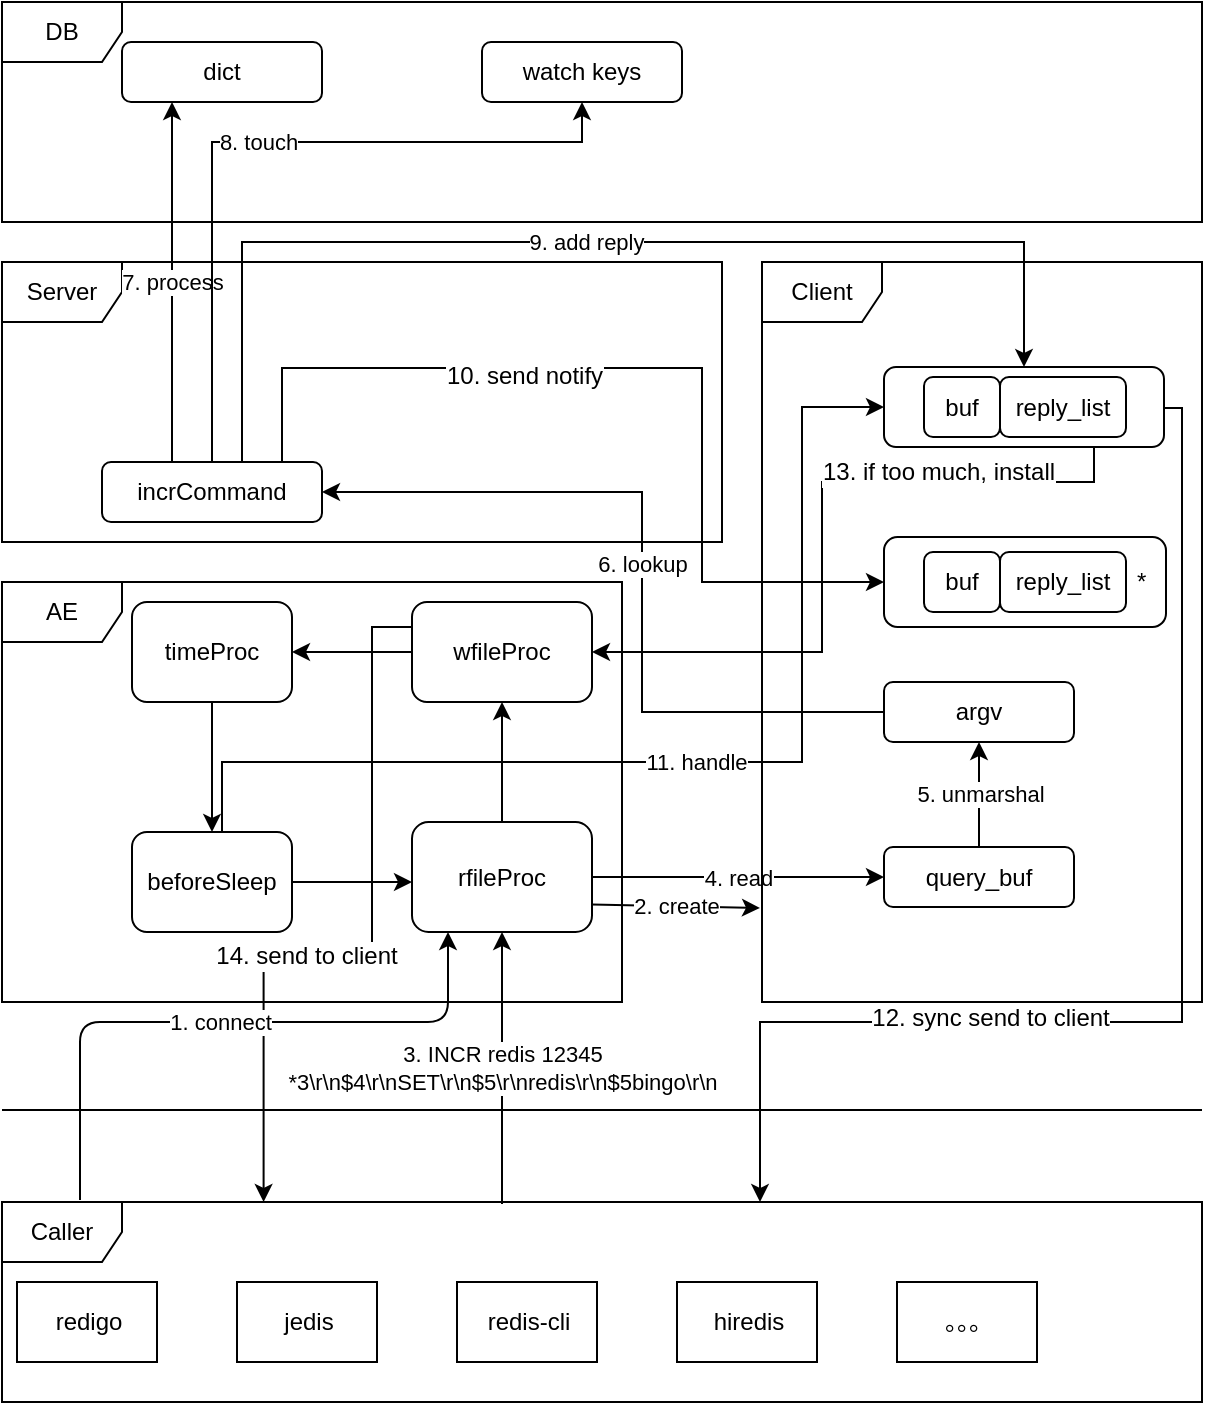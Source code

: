 <mxfile version="10.6.7" type="github"><diagram id="DwWe2WWStFA9tM1RGa7o" name="Page-1"><mxGraphModel dx="758" dy="493" grid="1" gridSize="10" guides="1" tooltips="1" connect="1" arrows="1" fold="1" page="1" pageScale="1" pageWidth="827" pageHeight="1169" math="0" shadow="0"><root><mxCell id="0"/><mxCell id="1" parent="0"/><mxCell id="Q6ZeFc82Tndt3eIwR_6Y-51" value="" style="edgeStyle=orthogonalEdgeStyle;rounded=0;orthogonalLoop=1;jettySize=auto;html=1;exitX=0.75;exitY=1;exitDx=0;exitDy=0;entryX=1;entryY=0.5;entryDx=0;entryDy=0;" parent="1" source="Q6ZeFc82Tndt3eIwR_6Y-28" target="cZgeTBzUb0WHTp_Z0qXL-2" edge="1"><mxGeometry relative="1" as="geometry"><mxPoint x="520" y="280" as="sourcePoint"/><Array as="points"><mxPoint x="586" y="280"/><mxPoint x="450" y="280"/><mxPoint x="450" y="365"/></Array><mxPoint x="350" y="360" as="targetPoint"/></mxGeometry></mxCell><mxCell id="Q6ZeFc82Tndt3eIwR_6Y-52" value="13. if too much, install" style="text;html=1;resizable=0;points=[];align=center;verticalAlign=middle;labelBackgroundColor=#ffffff;" parent="Q6ZeFc82Tndt3eIwR_6Y-51" vertex="1" connectable="0"><mxGeometry x="-0.457" relative="1" as="geometry"><mxPoint y="-5" as="offset"/></mxGeometry></mxCell><mxCell id="Q6ZeFc82Tndt3eIwR_6Y-28" value="" style="rounded=1;whiteSpace=wrap;html=1;" parent="1" vertex="1"><mxGeometry x="481" y="222.5" width="140" height="40" as="geometry"/></mxCell><mxCell id="Q6ZeFc82Tndt3eIwR_6Y-54" value="" style="edgeStyle=orthogonalEdgeStyle;rounded=0;orthogonalLoop=1;jettySize=auto;html=1;exitX=0;exitY=0.25;exitDx=0;exitDy=0;entryX=0.218;entryY=0;entryDx=0;entryDy=0;entryPerimeter=0;" parent="1" source="cZgeTBzUb0WHTp_Z0qXL-2" target="cZgeTBzUb0WHTp_Z0qXL-22" edge="1"><mxGeometry relative="1" as="geometry"><mxPoint x="150" y="686" as="targetPoint"/></mxGeometry></mxCell><mxCell id="Q6ZeFc82Tndt3eIwR_6Y-56" value="14. send to client" style="text;html=1;resizable=0;points=[];align=center;verticalAlign=middle;labelBackgroundColor=#ffffff;" parent="Q6ZeFc82Tndt3eIwR_6Y-54" vertex="1" connectable="0"><mxGeometry x="0.192" y="2" relative="1" as="geometry"><mxPoint as="offset"/></mxGeometry></mxCell><mxCell id="cZgeTBzUb0WHTp_Z0qXL-2" value="wfileProc" style="rounded=1;whiteSpace=wrap;html=1;" parent="1" vertex="1"><mxGeometry x="245" y="340" width="90" height="50" as="geometry"/></mxCell><mxCell id="cZgeTBzUb0WHTp_Z0qXL-4" value="rfileProc" style="rounded=1;whiteSpace=wrap;html=1;" parent="1" vertex="1"><mxGeometry x="245" y="450" width="90" height="55" as="geometry"/></mxCell><mxCell id="cZgeTBzUb0WHTp_Z0qXL-11" value="" style="endArrow=classic;html=1;exitX=0.5;exitY=0;exitDx=0;exitDy=0;entryX=0.5;entryY=1;entryDx=0;entryDy=0;" parent="1" source="cZgeTBzUb0WHTp_Z0qXL-4" target="cZgeTBzUb0WHTp_Z0qXL-2" edge="1"><mxGeometry width="50" height="50" relative="1" as="geometry"><mxPoint x="100" y="450" as="sourcePoint"/><mxPoint x="220" y="488" as="targetPoint"/><Array as="points"/></mxGeometry></mxCell><mxCell id="cZgeTBzUb0WHTp_Z0qXL-13" value="AE&lt;br&gt;" style="shape=umlFrame;whiteSpace=wrap;html=1;" parent="1" vertex="1"><mxGeometry x="40" y="330" width="310" height="210" as="geometry"/></mxCell><mxCell id="cZgeTBzUb0WHTp_Z0qXL-15" value="DB" style="shape=umlFrame;whiteSpace=wrap;html=1;" parent="1" vertex="1"><mxGeometry x="40" y="40" width="600" height="110" as="geometry"/></mxCell><mxCell id="cZgeTBzUb0WHTp_Z0qXL-16" value="" style="line;strokeWidth=1;fillColor=none;align=left;verticalAlign=middle;spacingTop=-1;spacingLeft=3;spacingRight=3;rotatable=0;labelPosition=right;points=[];portConstraint=eastwest;" parent="1" vertex="1"><mxGeometry x="40" y="590" width="600" height="8" as="geometry"/></mxCell><mxCell id="cZgeTBzUb0WHTp_Z0qXL-17" value="Server" style="shape=umlFrame;whiteSpace=wrap;html=1;" parent="1" vertex="1"><mxGeometry x="40" y="170" width="360" height="140" as="geometry"/></mxCell><mxCell id="cZgeTBzUb0WHTp_Z0qXL-22" value="Caller" style="shape=umlFrame;whiteSpace=wrap;html=1;" parent="1" vertex="1"><mxGeometry x="40" y="640" width="600" height="100" as="geometry"/></mxCell><mxCell id="cZgeTBzUb0WHTp_Z0qXL-23" value="redigo" style="html=1;" parent="1" vertex="1"><mxGeometry x="47.5" y="680" width="70" height="40" as="geometry"/></mxCell><mxCell id="cZgeTBzUb0WHTp_Z0qXL-24" value="jedis" style="html=1;" parent="1" vertex="1"><mxGeometry x="157.5" y="680" width="70" height="40" as="geometry"/></mxCell><mxCell id="cZgeTBzUb0WHTp_Z0qXL-28" value="redis-cli" style="html=1;" parent="1" vertex="1"><mxGeometry x="267.5" y="680" width="70" height="40" as="geometry"/></mxCell><mxCell id="cZgeTBzUb0WHTp_Z0qXL-29" value="hiredis" style="html=1;" parent="1" vertex="1"><mxGeometry x="377.5" y="680" width="70" height="40" as="geometry"/></mxCell><mxCell id="cZgeTBzUb0WHTp_Z0qXL-31" value="。。。" style="html=1;" parent="1" vertex="1"><mxGeometry x="487.5" y="680" width="70" height="40" as="geometry"/></mxCell><mxCell id="cZgeTBzUb0WHTp_Z0qXL-32" value="1. connect" style="edgeStyle=elbowEdgeStyle;elbow=vertical;endArrow=classic;html=1;exitX=0.065;exitY=-0.01;exitDx=0;exitDy=0;exitPerimeter=0;" parent="1" source="cZgeTBzUb0WHTp_Z0qXL-22" edge="1"><mxGeometry width="50" height="50" relative="1" as="geometry"><mxPoint x="60" y="640" as="sourcePoint"/><mxPoint x="263" y="505" as="targetPoint"/><Array as="points"><mxPoint x="110" y="550"/></Array></mxGeometry></mxCell><mxCell id="cZgeTBzUb0WHTp_Z0qXL-40" value="2. create" style="endArrow=classic;html=1;shadow=0;exitX=1;exitY=0.75;exitDx=0;exitDy=0;" parent="1" source="cZgeTBzUb0WHTp_Z0qXL-4" edge="1"><mxGeometry width="50" height="50" relative="1" as="geometry"><mxPoint x="-20" y="1180" as="sourcePoint"/><mxPoint x="419" y="493" as="targetPoint"/></mxGeometry></mxCell><mxCell id="Q6ZeFc82Tndt3eIwR_6Y-1" value="3. INCR redis 12345&lt;br&gt;*3\r\n$4\r\nSET\r\n$5\r\nredis\r\n$5bingo\r\n&lt;br&gt;" style="endArrow=classic;html=1;entryX=0.5;entryY=1;entryDx=0;entryDy=0;" parent="1" edge="1" target="cZgeTBzUb0WHTp_Z0qXL-4"><mxGeometry width="50" height="50" relative="1" as="geometry"><mxPoint x="290" y="641" as="sourcePoint"/><mxPoint x="290" y="510" as="targetPoint"/></mxGeometry></mxCell><mxCell id="Q6ZeFc82Tndt3eIwR_6Y-8" value="5. unmarshal" style="edgeStyle=orthogonalEdgeStyle;rounded=0;orthogonalLoop=1;jettySize=auto;html=1;" parent="1" source="Q6ZeFc82Tndt3eIwR_6Y-5" target="Q6ZeFc82Tndt3eIwR_6Y-7" edge="1"><mxGeometry relative="1" as="geometry"><Array as="points"/></mxGeometry></mxCell><mxCell id="Q6ZeFc82Tndt3eIwR_6Y-5" value="query_buf" style="rounded=1;whiteSpace=wrap;html=1;" parent="1" vertex="1"><mxGeometry x="481" y="462.5" width="95" height="30" as="geometry"/></mxCell><mxCell id="Q6ZeFc82Tndt3eIwR_6Y-13" value="6. lookup" style="edgeStyle=orthogonalEdgeStyle;rounded=0;orthogonalLoop=1;jettySize=auto;html=1;entryX=1;entryY=0.5;entryDx=0;entryDy=0;" parent="1" source="Q6ZeFc82Tndt3eIwR_6Y-7" target="Q6ZeFc82Tndt3eIwR_6Y-16" edge="1"><mxGeometry relative="1" as="geometry"><mxPoint x="355" y="285" as="targetPoint"/><Array as="points"><mxPoint x="360" y="395"/><mxPoint x="360" y="285"/></Array></mxGeometry></mxCell><mxCell id="Q6ZeFc82Tndt3eIwR_6Y-7" value="argv" style="rounded=1;whiteSpace=wrap;html=1;" parent="1" vertex="1"><mxGeometry x="481" y="380" width="95" height="30" as="geometry"/></mxCell><mxCell id="Q6ZeFc82Tndt3eIwR_6Y-6" value="4. read" style="endArrow=classic;html=1;shadow=0;exitX=1;exitY=0.5;exitDx=0;exitDy=0;entryX=0;entryY=0.5;entryDx=0;entryDy=0;" parent="1" source="cZgeTBzUb0WHTp_Z0qXL-4" target="Q6ZeFc82Tndt3eIwR_6Y-5" edge="1"><mxGeometry width="50" height="50" relative="1" as="geometry"><mxPoint x="340" y="474" as="sourcePoint"/><mxPoint x="380" y="401" as="targetPoint"/></mxGeometry></mxCell><mxCell id="Q6ZeFc82Tndt3eIwR_6Y-18" value="7. process" style="edgeStyle=orthogonalEdgeStyle;rounded=0;orthogonalLoop=1;jettySize=auto;html=1;entryX=0.25;entryY=1;entryDx=0;entryDy=0;" parent="1" source="Q6ZeFc82Tndt3eIwR_6Y-16" target="Q6ZeFc82Tndt3eIwR_6Y-17" edge="1"><mxGeometry relative="1" as="geometry"><mxPoint x="210" y="100" as="targetPoint"/><Array as="points"><mxPoint x="125" y="200"/><mxPoint x="125" y="200"/></Array></mxGeometry></mxCell><mxCell id="Q6ZeFc82Tndt3eIwR_6Y-40" value="8. touch" style="edgeStyle=orthogonalEdgeStyle;rounded=0;orthogonalLoop=1;jettySize=auto;html=1;" parent="1" source="Q6ZeFc82Tndt3eIwR_6Y-16" target="Q6ZeFc82Tndt3eIwR_6Y-37" edge="1"><mxGeometry relative="1" as="geometry"><mxPoint x="150" y="380" as="targetPoint"/><Array as="points"><mxPoint x="145" y="110"/><mxPoint x="330" y="110"/></Array></mxGeometry></mxCell><mxCell id="VKOZI6FTgE3zhmsg9FRS-5" value="9. add reply" style="edgeStyle=orthogonalEdgeStyle;rounded=0;orthogonalLoop=1;jettySize=auto;html=1;entryX=0.5;entryY=0;entryDx=0;entryDy=0;" edge="1" parent="1" source="Q6ZeFc82Tndt3eIwR_6Y-16" target="Q6ZeFc82Tndt3eIwR_6Y-28"><mxGeometry relative="1" as="geometry"><mxPoint x="533" y="200" as="targetPoint"/><Array as="points"><mxPoint x="160" y="160"/><mxPoint x="551" y="160"/></Array></mxGeometry></mxCell><mxCell id="Q6ZeFc82Tndt3eIwR_6Y-16" value="incrCommand" style="rounded=1;whiteSpace=wrap;html=1;" parent="1" vertex="1"><mxGeometry x="90" y="270" width="110" height="30" as="geometry"/></mxCell><mxCell id="Q6ZeFc82Tndt3eIwR_6Y-17" value="dict" style="rounded=1;whiteSpace=wrap;html=1;" parent="1" vertex="1"><mxGeometry x="100" y="60" width="100" height="30" as="geometry"/></mxCell><mxCell id="Q6ZeFc82Tndt3eIwR_6Y-37" value="watch keys" style="rounded=1;whiteSpace=wrap;html=1;" parent="1" vertex="1"><mxGeometry x="280" y="60" width="100" height="30" as="geometry"/></mxCell><mxCell id="Q6ZeFc82Tndt3eIwR_6Y-24" value="buf" style="rounded=1;whiteSpace=wrap;html=1;" parent="1" vertex="1"><mxGeometry x="501" y="227.5" width="38" height="30" as="geometry"/></mxCell><mxCell id="Q6ZeFc82Tndt3eIwR_6Y-49" value="" style="edgeStyle=orthogonalEdgeStyle;rounded=0;orthogonalLoop=1;jettySize=auto;html=1;" parent="1" edge="1"><mxGeometry relative="1" as="geometry"><mxPoint x="621" y="243" as="sourcePoint"/><mxPoint x="419" y="640" as="targetPoint"/><Array as="points"><mxPoint x="621" y="243"/><mxPoint x="630" y="243"/><mxPoint x="630" y="550"/><mxPoint x="419" y="550"/></Array></mxGeometry></mxCell><mxCell id="Q6ZeFc82Tndt3eIwR_6Y-50" value="12. sync send to client" style="text;html=1;resizable=0;points=[];align=center;verticalAlign=middle;labelBackgroundColor=#ffffff;" parent="Q6ZeFc82Tndt3eIwR_6Y-49" vertex="1" connectable="0"><mxGeometry x="0.335" y="-2" relative="1" as="geometry"><mxPoint as="offset"/></mxGeometry></mxCell><mxCell id="Q6ZeFc82Tndt3eIwR_6Y-25" value="reply_list" style="rounded=1;whiteSpace=wrap;html=1;" parent="1" vertex="1"><mxGeometry x="539" y="227.5" width="63" height="30" as="geometry"/></mxCell><mxCell id="Q6ZeFc82Tndt3eIwR_6Y-31" value="&amp;nbsp; &amp;nbsp; &amp;nbsp; &amp;nbsp; &amp;nbsp; &amp;nbsp; &amp;nbsp; &amp;nbsp; &amp;nbsp; &amp;nbsp; &amp;nbsp; &amp;nbsp; &amp;nbsp; &amp;nbsp; &amp;nbsp; &amp;nbsp; &amp;nbsp; &amp;nbsp;*" style="rounded=1;whiteSpace=wrap;html=1;" parent="1" vertex="1"><mxGeometry x="481" y="307.5" width="141" height="45" as="geometry"/></mxCell><mxCell id="Q6ZeFc82Tndt3eIwR_6Y-32" value="buf" style="rounded=1;whiteSpace=wrap;html=1;" parent="1" vertex="1"><mxGeometry x="501" y="315" width="38" height="30" as="geometry"/></mxCell><mxCell id="Q6ZeFc82Tndt3eIwR_6Y-33" value="reply_list" style="rounded=1;whiteSpace=wrap;html=1;" parent="1" vertex="1"><mxGeometry x="539" y="315" width="63" height="30" as="geometry"/></mxCell><mxCell id="Q6ZeFc82Tndt3eIwR_6Y-46" value="" style="edgeStyle=orthogonalEdgeStyle;rounded=0;orthogonalLoop=1;jettySize=auto;html=1;entryX=0;entryY=0.5;entryDx=0;entryDy=0;" parent="1" source="Q6ZeFc82Tndt3eIwR_6Y-16" target="Q6ZeFc82Tndt3eIwR_6Y-31" edge="1"><mxGeometry relative="1" as="geometry"><mxPoint x="237.5" y="115" as="targetPoint"/><Array as="points"><mxPoint x="180" y="223"/><mxPoint x="390" y="223"/><mxPoint x="390" y="330"/></Array><mxPoint x="290" y="223" as="sourcePoint"/></mxGeometry></mxCell><mxCell id="Q6ZeFc82Tndt3eIwR_6Y-47" value="10. send notify" style="text;html=1;resizable=0;points=[];align=center;verticalAlign=middle;labelBackgroundColor=#ffffff;" parent="Q6ZeFc82Tndt3eIwR_6Y-46" vertex="1" connectable="0"><mxGeometry x="-0.275" y="-2" relative="1" as="geometry"><mxPoint x="3" y="2" as="offset"/></mxGeometry></mxCell><mxCell id="80KbVT6afp8kNVRLYK1L-7" value="11. handle" style="edgeStyle=orthogonalEdgeStyle;rounded=0;orthogonalLoop=1;jettySize=auto;html=1;entryX=0;entryY=0.5;entryDx=0;entryDy=0;" parent="1" source="80KbVT6afp8kNVRLYK1L-1" target="Q6ZeFc82Tndt3eIwR_6Y-28" edge="1"><mxGeometry relative="1" as="geometry"><mxPoint x="90" y="582.5" as="targetPoint"/><Array as="points"><mxPoint x="150" y="420"/><mxPoint x="440" y="420"/><mxPoint x="440" y="243"/></Array></mxGeometry></mxCell><mxCell id="VKOZI6FTgE3zhmsg9FRS-2" value="" style="edgeStyle=orthogonalEdgeStyle;rounded=0;orthogonalLoop=1;jettySize=auto;html=1;" edge="1" parent="1" source="80KbVT6afp8kNVRLYK1L-1" target="cZgeTBzUb0WHTp_Z0qXL-4"><mxGeometry relative="1" as="geometry"><Array as="points"><mxPoint x="230" y="480"/><mxPoint x="230" y="480"/></Array></mxGeometry></mxCell><mxCell id="80KbVT6afp8kNVRLYK1L-1" value="beforeSleep" style="rounded=1;whiteSpace=wrap;html=1;" parent="1" vertex="1"><mxGeometry x="105" y="455" width="80" height="50" as="geometry"/></mxCell><mxCell id="80KbVT6afp8kNVRLYK1L-5" value="" style="edgeStyle=orthogonalEdgeStyle;rounded=0;orthogonalLoop=1;jettySize=auto;html=1;" parent="1" source="cZgeTBzUb0WHTp_Z0qXL-3" target="80KbVT6afp8kNVRLYK1L-1" edge="1"><mxGeometry relative="1" as="geometry"/></mxCell><mxCell id="cZgeTBzUb0WHTp_Z0qXL-3" value="timeProc" style="rounded=1;whiteSpace=wrap;html=1;" parent="1" vertex="1"><mxGeometry x="105" y="340" width="80" height="50" as="geometry"/></mxCell><mxCell id="80KbVT6afp8kNVRLYK1L-4" value="" style="edgeStyle=orthogonalEdgeStyle;rounded=0;orthogonalLoop=1;jettySize=auto;html=1;entryX=1;entryY=0.5;entryDx=0;entryDy=0;" parent="1" source="cZgeTBzUb0WHTp_Z0qXL-2" target="cZgeTBzUb0WHTp_Z0qXL-3" edge="1"><mxGeometry relative="1" as="geometry"><mxPoint x="240" y="355" as="sourcePoint"/><mxPoint x="140" y="355" as="targetPoint"/></mxGeometry></mxCell><mxCell id="cZgeTBzUb0WHTp_Z0qXL-14" value="Client" style="shape=umlFrame;whiteSpace=wrap;html=1;" parent="1" vertex="1"><mxGeometry x="420" y="170" width="220" height="370" as="geometry"/></mxCell></root></mxGraphModel></diagram></mxfile>